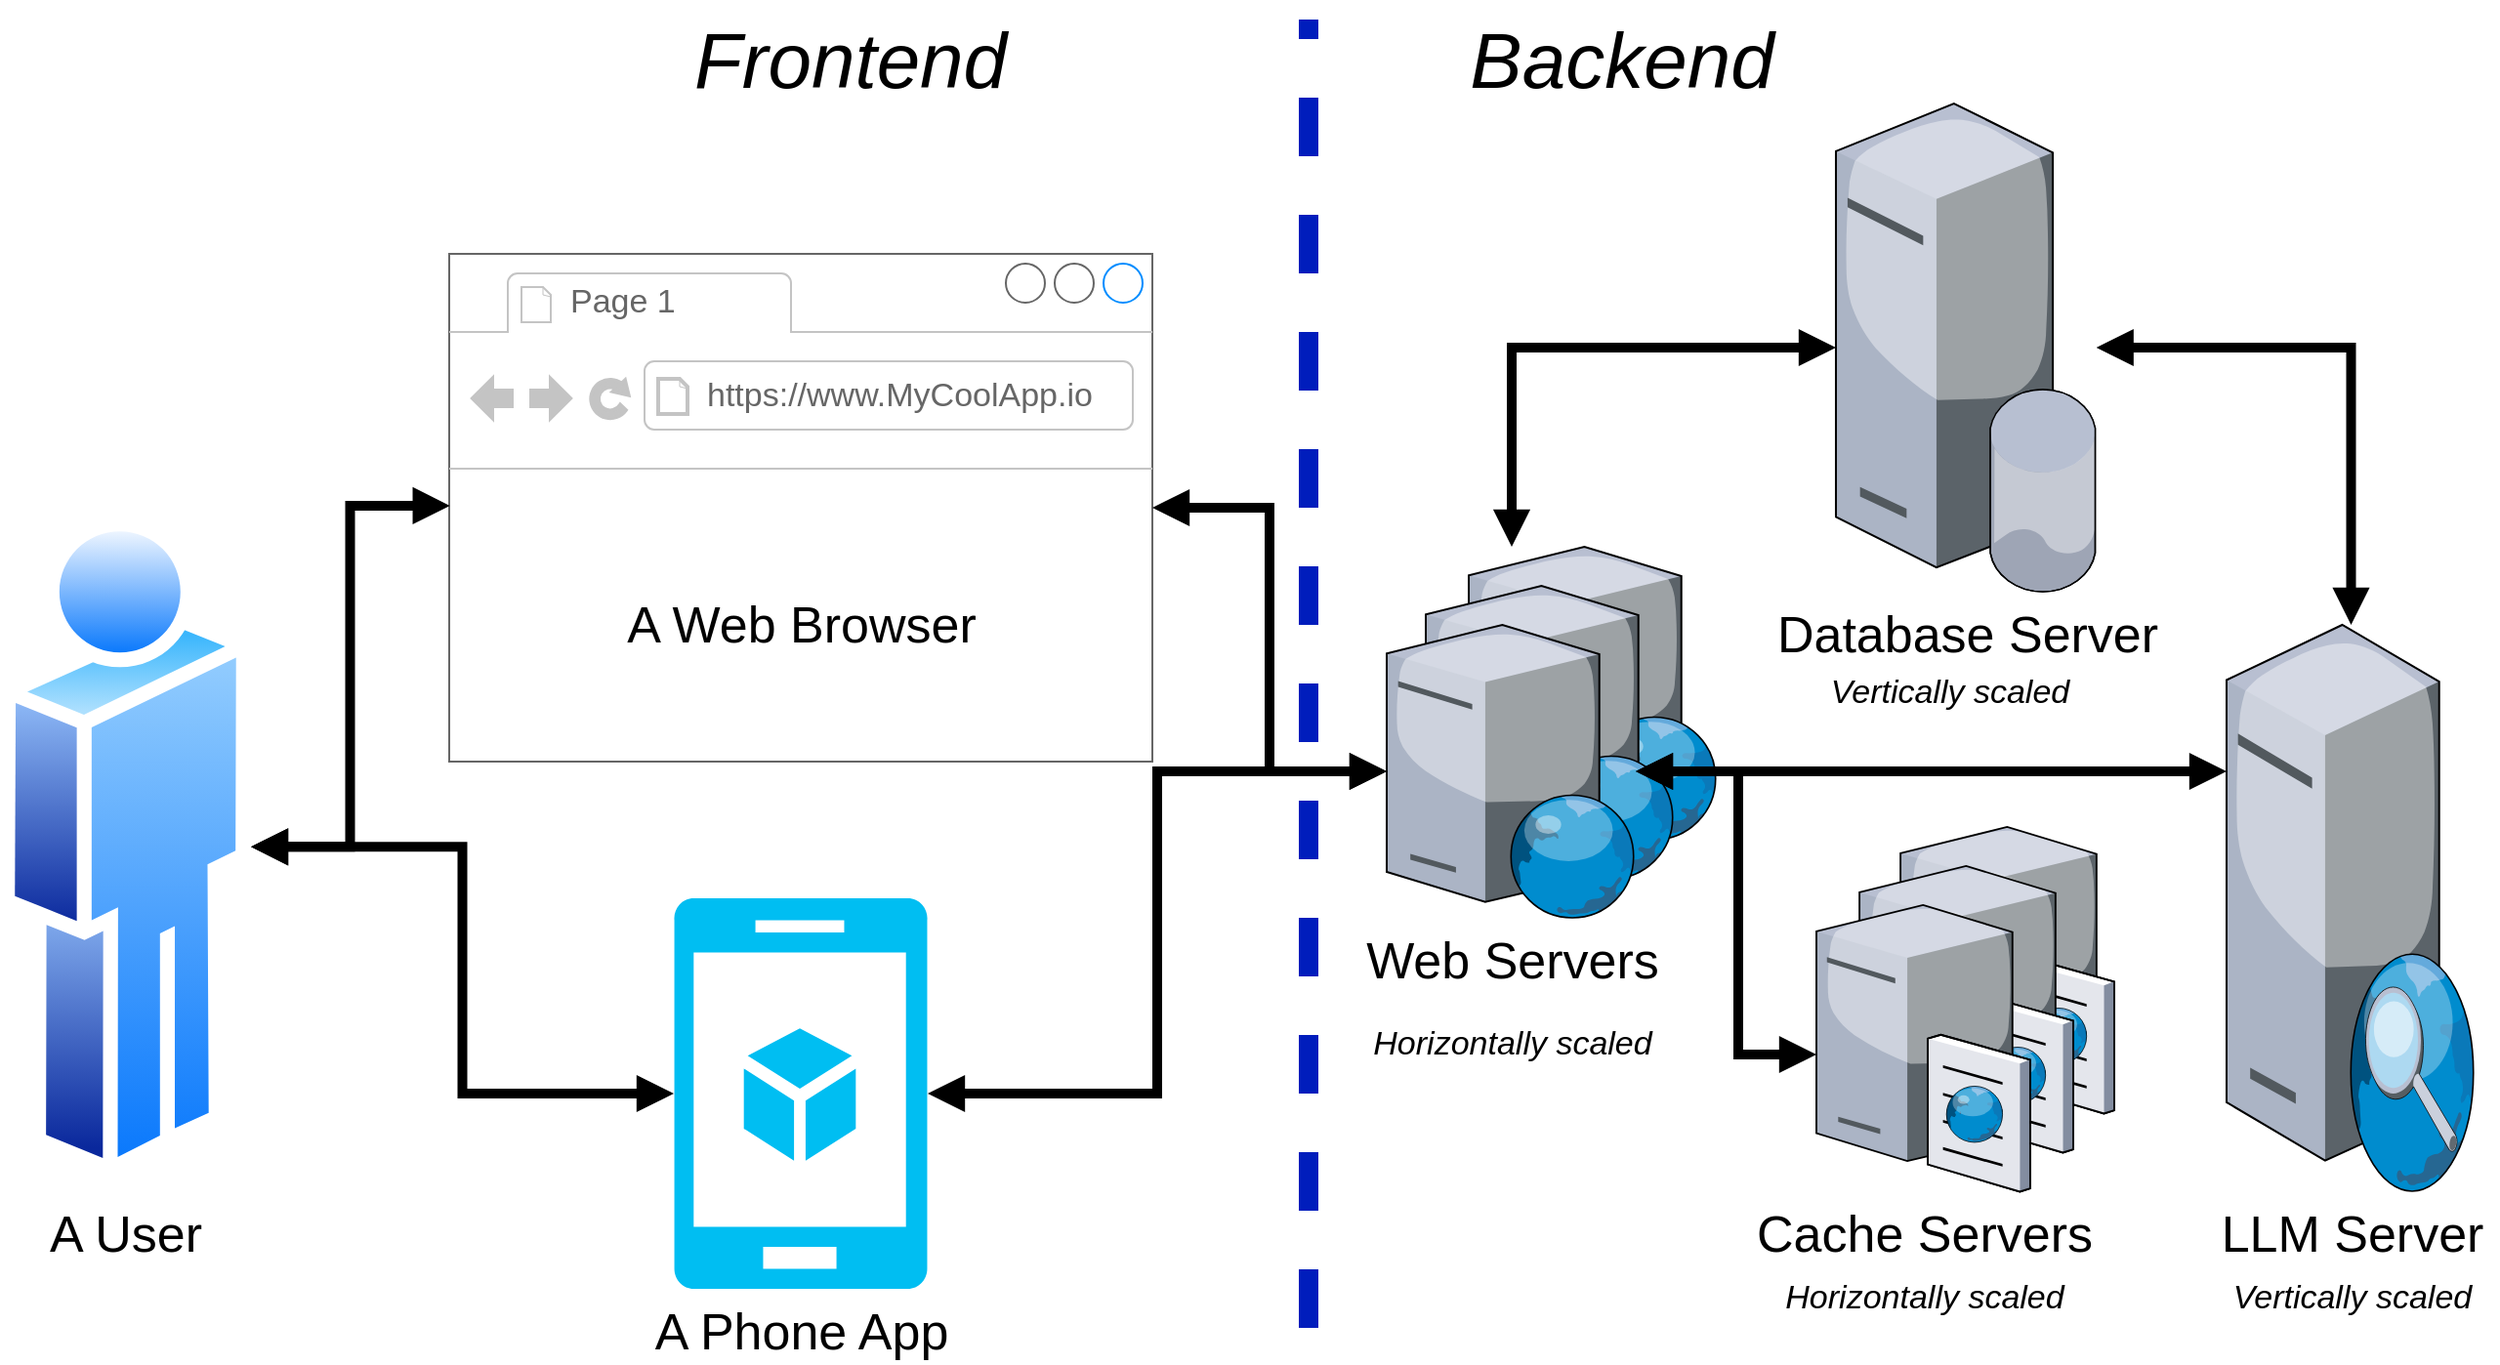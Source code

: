 <mxfile version="23.0.2" type="device">
  <diagram name="Page-1" id="RkthKOrN5sx9EPsjUtTx">
    <mxGraphModel dx="2251" dy="2161" grid="1" gridSize="10" guides="1" tooltips="1" connect="1" arrows="1" fold="1" page="1" pageScale="1" pageWidth="850" pageHeight="1100" math="0" shadow="0">
      <root>
        <mxCell id="0" />
        <mxCell id="1" parent="0" />
        <mxCell id="ustP2yTjE8DXisOvDDG9-29" value="" style="verticalLabelPosition=bottom;sketch=0;aspect=fixed;html=1;verticalAlign=top;strokeColor=none;align=center;outlineConnect=0;shape=mxgraph.citrix.web_server;fontSize=26;" vertex="1" parent="1">
          <mxGeometry x="662" y="190" width="127.5" height="150" as="geometry" />
        </mxCell>
        <mxCell id="ustP2yTjE8DXisOvDDG9-28" value="" style="verticalLabelPosition=bottom;sketch=0;aspect=fixed;html=1;verticalAlign=top;strokeColor=none;align=center;outlineConnect=0;shape=mxgraph.citrix.web_server;fontSize=26;" vertex="1" parent="1">
          <mxGeometry x="640" y="210" width="127.5" height="150" as="geometry" />
        </mxCell>
        <mxCell id="ustP2yTjE8DXisOvDDG9-27" value="" style="verticalLabelPosition=bottom;sketch=0;aspect=fixed;html=1;verticalAlign=top;strokeColor=none;align=center;outlineConnect=0;shape=mxgraph.citrix.cache_server;fontSize=26;" vertex="1" parent="1">
          <mxGeometry x="883.05" y="330" width="109.23" height="150" as="geometry" />
        </mxCell>
        <mxCell id="ustP2yTjE8DXisOvDDG9-26" value="" style="verticalLabelPosition=bottom;sketch=0;aspect=fixed;html=1;verticalAlign=top;strokeColor=none;align=center;outlineConnect=0;shape=mxgraph.citrix.cache_server;fontSize=26;" vertex="1" parent="1">
          <mxGeometry x="862.05" y="350" width="109.23" height="150" as="geometry" />
        </mxCell>
        <mxCell id="ustP2yTjE8DXisOvDDG9-1" value="A User" style="image;aspect=fixed;perimeter=ellipsePerimeter;html=1;align=center;shadow=0;dashed=0;spacingTop=3;image=img/lib/active_directory/user.svg;flipH=1;fontSize=26;" vertex="1" parent="1">
          <mxGeometry x="-90" y="170" width="128.5" height="347.31" as="geometry" />
        </mxCell>
        <mxCell id="ustP2yTjE8DXisOvDDG9-2" value="" style="strokeWidth=1;shadow=0;dashed=0;align=center;html=1;shape=mxgraph.mockup.containers.browserWindow;rSize=0;strokeColor=#666666;strokeColor2=#008cff;strokeColor3=#c4c4c4;mainText=,;recursiveResize=0;" vertex="1" parent="1">
          <mxGeometry x="140" y="40" width="360" height="260" as="geometry" />
        </mxCell>
        <mxCell id="ustP2yTjE8DXisOvDDG9-3" value="Page 1" style="strokeWidth=1;shadow=0;dashed=0;align=center;html=1;shape=mxgraph.mockup.containers.anchor;fontSize=17;fontColor=#666666;align=left;whiteSpace=wrap;" vertex="1" parent="ustP2yTjE8DXisOvDDG9-2">
          <mxGeometry x="60" y="12" width="110" height="26" as="geometry" />
        </mxCell>
        <mxCell id="ustP2yTjE8DXisOvDDG9-4" value="https://www.MyCoolApp.io" style="strokeWidth=1;shadow=0;dashed=0;align=center;html=1;shape=mxgraph.mockup.containers.anchor;rSize=0;fontSize=17;fontColor=#666666;align=left;" vertex="1" parent="ustP2yTjE8DXisOvDDG9-2">
          <mxGeometry x="130" y="60" width="250" height="26" as="geometry" />
        </mxCell>
        <mxCell id="ustP2yTjE8DXisOvDDG9-8" value="A Web Browser" style="text;html=1;align=center;verticalAlign=middle;resizable=0;points=[];autosize=1;strokeColor=none;fillColor=none;fontSize=26;" vertex="1" parent="ustP2yTjE8DXisOvDDG9-2">
          <mxGeometry x="80" y="170" width="200" height="40" as="geometry" />
        </mxCell>
        <mxCell id="ustP2yTjE8DXisOvDDG9-5" value="A Phone App" style="verticalLabelPosition=bottom;html=1;verticalAlign=top;align=center;strokeColor=none;fillColor=#00BEF2;shape=mxgraph.azure.mobile_services;pointerEvents=1;fontSize=26;" vertex="1" parent="1">
          <mxGeometry x="255" y="370" width="130" height="200" as="geometry" />
        </mxCell>
        <mxCell id="ustP2yTjE8DXisOvDDG9-14" style="edgeStyle=orthogonalEdgeStyle;rounded=0;orthogonalLoop=1;jettySize=auto;html=1;endArrow=block;startArrow=block;startFill=1;endFill=1;strokeWidth=5;" edge="1" parent="1" source="ustP2yTjE8DXisOvDDG9-10" target="ustP2yTjE8DXisOvDDG9-12">
          <mxGeometry relative="1" as="geometry">
            <Array as="points">
              <mxPoint x="800" y="305" />
              <mxPoint x="800" y="450" />
            </Array>
          </mxGeometry>
        </mxCell>
        <mxCell id="ustP2yTjE8DXisOvDDG9-18" style="edgeStyle=orthogonalEdgeStyle;rounded=0;orthogonalLoop=1;jettySize=auto;html=1;endArrow=block;startArrow=block;startFill=1;endFill=1;strokeWidth=5;" edge="1" parent="1" source="ustP2yTjE8DXisOvDDG9-10" target="ustP2yTjE8DXisOvDDG9-2">
          <mxGeometry relative="1" as="geometry" />
        </mxCell>
        <mxCell id="ustP2yTjE8DXisOvDDG9-10" value="Web Servers" style="verticalLabelPosition=bottom;sketch=0;aspect=fixed;html=1;verticalAlign=top;strokeColor=none;align=center;outlineConnect=0;shape=mxgraph.citrix.web_server;fontSize=26;" vertex="1" parent="1">
          <mxGeometry x="620" y="230" width="127.5" height="150" as="geometry" />
        </mxCell>
        <mxCell id="ustP2yTjE8DXisOvDDG9-15" style="edgeStyle=orthogonalEdgeStyle;rounded=0;orthogonalLoop=1;jettySize=auto;html=1;startArrow=block;startFill=1;endArrow=block;endFill=1;strokeWidth=5;" edge="1" parent="1" source="ustP2yTjE8DXisOvDDG9-11">
          <mxGeometry relative="1" as="geometry">
            <mxPoint x="684" y="190" as="targetPoint" />
            <Array as="points">
              <mxPoint x="684" y="88" />
            </Array>
          </mxGeometry>
        </mxCell>
        <mxCell id="ustP2yTjE8DXisOvDDG9-11" value="Database Server" style="verticalLabelPosition=bottom;sketch=0;html=1;verticalAlign=top;strokeColor=none;align=center;outlineConnect=0;shape=mxgraph.citrix.database_server;fontSize=26;" vertex="1" parent="1">
          <mxGeometry x="850" y="-37" width="133.33" height="250" as="geometry" />
        </mxCell>
        <mxCell id="ustP2yTjE8DXisOvDDG9-12" value="Cache Servers" style="verticalLabelPosition=bottom;sketch=0;aspect=fixed;html=1;verticalAlign=top;strokeColor=none;align=center;outlineConnect=0;shape=mxgraph.citrix.cache_server;fontSize=26;" vertex="1" parent="1">
          <mxGeometry x="840" y="370" width="109.23" height="150" as="geometry" />
        </mxCell>
        <mxCell id="ustP2yTjE8DXisOvDDG9-16" style="edgeStyle=orthogonalEdgeStyle;rounded=0;orthogonalLoop=1;jettySize=auto;html=1;endArrow=block;startArrow=block;startFill=1;endFill=1;strokeWidth=5;" edge="1" parent="1" source="ustP2yTjE8DXisOvDDG9-13" target="ustP2yTjE8DXisOvDDG9-10">
          <mxGeometry relative="1" as="geometry">
            <Array as="points">
              <mxPoint x="970" y="305" />
              <mxPoint x="970" y="305" />
            </Array>
          </mxGeometry>
        </mxCell>
        <mxCell id="ustP2yTjE8DXisOvDDG9-17" style="edgeStyle=orthogonalEdgeStyle;rounded=0;orthogonalLoop=1;jettySize=auto;html=1;endArrow=block;startArrow=block;startFill=1;endFill=1;strokeWidth=5;" edge="1" parent="1" source="ustP2yTjE8DXisOvDDG9-13" target="ustP2yTjE8DXisOvDDG9-11">
          <mxGeometry relative="1" as="geometry">
            <Array as="points">
              <mxPoint x="1114" y="88" />
            </Array>
          </mxGeometry>
        </mxCell>
        <mxCell id="ustP2yTjE8DXisOvDDG9-13" value="LLM Server" style="verticalLabelPosition=bottom;sketch=0;html=1;verticalAlign=top;strokeColor=none;align=center;outlineConnect=0;shape=mxgraph.citrix.edgesight_server;fontSize=26;" vertex="1" parent="1">
          <mxGeometry x="1050" y="230" width="127.5" height="290" as="geometry" />
        </mxCell>
        <mxCell id="ustP2yTjE8DXisOvDDG9-19" style="edgeStyle=orthogonalEdgeStyle;rounded=0;orthogonalLoop=1;jettySize=auto;html=1;entryX=1;entryY=0.5;entryDx=0;entryDy=0;entryPerimeter=0;endArrow=block;startArrow=block;startFill=1;endFill=1;strokeWidth=5;" edge="1" parent="1" source="ustP2yTjE8DXisOvDDG9-10" target="ustP2yTjE8DXisOvDDG9-5">
          <mxGeometry relative="1" as="geometry" />
        </mxCell>
        <mxCell id="ustP2yTjE8DXisOvDDG9-20" style="edgeStyle=orthogonalEdgeStyle;rounded=0;orthogonalLoop=1;jettySize=auto;html=1;entryX=0.001;entryY=0.496;entryDx=0;entryDy=0;entryPerimeter=0;endArrow=block;startArrow=block;startFill=1;endFill=1;strokeWidth=5;" edge="1" parent="1" source="ustP2yTjE8DXisOvDDG9-1" target="ustP2yTjE8DXisOvDDG9-2">
          <mxGeometry relative="1" as="geometry" />
        </mxCell>
        <mxCell id="ustP2yTjE8DXisOvDDG9-21" style="edgeStyle=orthogonalEdgeStyle;rounded=0;orthogonalLoop=1;jettySize=auto;html=1;entryX=0;entryY=0.5;entryDx=0;entryDy=0;entryPerimeter=0;endArrow=block;startArrow=block;startFill=1;endFill=1;strokeWidth=5;" edge="1" parent="1" source="ustP2yTjE8DXisOvDDG9-1" target="ustP2yTjE8DXisOvDDG9-5">
          <mxGeometry relative="1" as="geometry" />
        </mxCell>
        <mxCell id="ustP2yTjE8DXisOvDDG9-23" value="" style="endArrow=none;dashed=1;html=1;strokeWidth=10;rounded=0;fillColor=#0050ef;strokeColor=#001DBC;" edge="1" parent="1">
          <mxGeometry width="50" height="50" relative="1" as="geometry">
            <mxPoint x="580" y="590" as="sourcePoint" />
            <mxPoint x="580" y="-80" as="targetPoint" />
          </mxGeometry>
        </mxCell>
        <mxCell id="ustP2yTjE8DXisOvDDG9-24" value="Frontend" style="text;html=1;align=center;verticalAlign=middle;resizable=0;points=[];autosize=1;strokeColor=none;fillColor=none;fontStyle=2;strokeWidth=62;fontSize=40;" vertex="1" parent="1">
          <mxGeometry x="255" y="-90" width="180" height="60" as="geometry" />
        </mxCell>
        <mxCell id="ustP2yTjE8DXisOvDDG9-25" value="Backend" style="text;html=1;align=center;verticalAlign=middle;resizable=0;points=[];autosize=1;strokeColor=none;fillColor=none;fontStyle=2;strokeWidth=62;fontSize=40;" vertex="1" parent="1">
          <mxGeometry x="650" y="-90" width="180" height="60" as="geometry" />
        </mxCell>
        <mxCell id="ustP2yTjE8DXisOvDDG9-30" value="Horizontally scaled" style="text;html=1;align=center;verticalAlign=middle;resizable=0;points=[];autosize=1;strokeColor=none;fillColor=none;fontStyle=2;fontSize=17;" vertex="1" parent="1">
          <mxGeometry x="598.75" y="430" width="170" height="30" as="geometry" />
        </mxCell>
        <mxCell id="ustP2yTjE8DXisOvDDG9-31" value="Horizontally scaled" style="text;html=1;align=center;verticalAlign=middle;resizable=0;points=[];autosize=1;strokeColor=none;fillColor=none;fontStyle=2;fontSize=17;" vertex="1" parent="1">
          <mxGeometry x="809.62" y="560" width="170" height="30" as="geometry" />
        </mxCell>
        <mxCell id="ustP2yTjE8DXisOvDDG9-32" value="Vertically scaled" style="text;html=1;align=center;verticalAlign=middle;resizable=0;points=[];autosize=1;strokeColor=none;fillColor=none;fontStyle=2;fontSize=17;" vertex="1" parent="1">
          <mxGeometry x="1038.75" y="560" width="150" height="30" as="geometry" />
        </mxCell>
        <mxCell id="ustP2yTjE8DXisOvDDG9-33" value="Vertically scaled" style="text;html=1;align=center;verticalAlign=middle;resizable=0;points=[];autosize=1;strokeColor=none;fillColor=none;fontStyle=2;fontSize=17;" vertex="1" parent="1">
          <mxGeometry x="833.33" y="250" width="150" height="30" as="geometry" />
        </mxCell>
      </root>
    </mxGraphModel>
  </diagram>
</mxfile>
